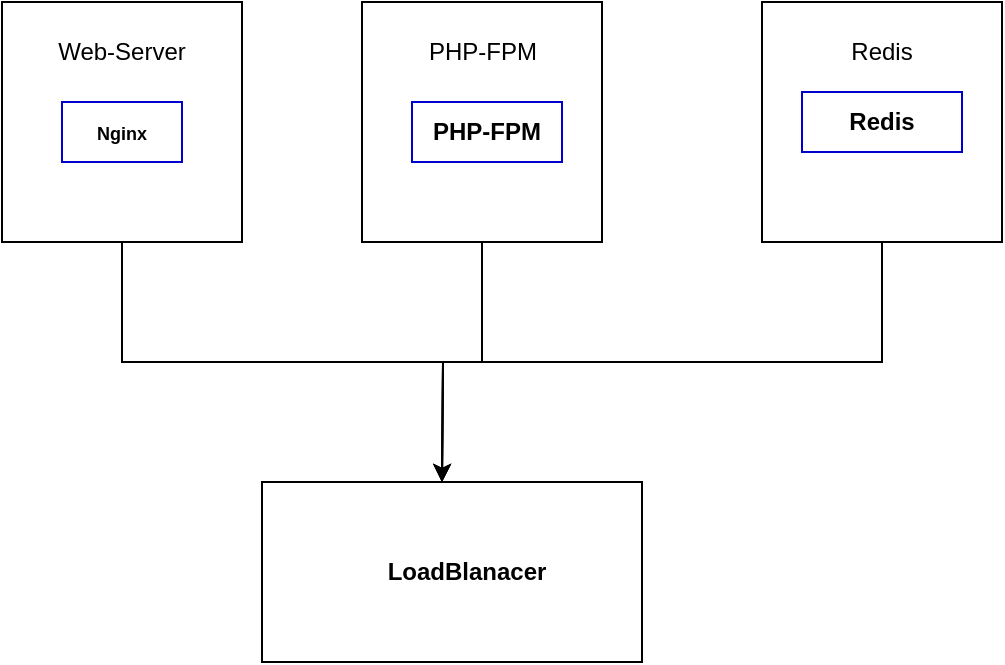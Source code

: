 <mxfile version="22.1.18" type="github">
  <diagram name="Page-1" id="DQsl0vWJsLTHif2qzQwF">
    <mxGraphModel dx="765" dy="377" grid="1" gridSize="10" guides="1" tooltips="1" connect="1" arrows="1" fold="1" page="1" pageScale="1" pageWidth="850" pageHeight="1100" math="0" shadow="0">
      <root>
        <mxCell id="0" />
        <mxCell id="1" parent="0" />
        <mxCell id="1hwnzTY7kPKber7_JiTr-14" style="edgeStyle=orthogonalEdgeStyle;rounded=0;orthogonalLoop=1;jettySize=auto;html=1;exitX=0.5;exitY=1;exitDx=0;exitDy=0;" edge="1" parent="1" source="1hwnzTY7kPKber7_JiTr-2">
          <mxGeometry relative="1" as="geometry">
            <mxPoint x="350.0" y="320" as="targetPoint" />
          </mxGeometry>
        </mxCell>
        <mxCell id="1hwnzTY7kPKber7_JiTr-2" value="" style="whiteSpace=wrap;html=1;aspect=fixed;" vertex="1" parent="1">
          <mxGeometry x="130" y="80" width="120" height="120" as="geometry" />
        </mxCell>
        <mxCell id="1hwnzTY7kPKber7_JiTr-16" style="edgeStyle=orthogonalEdgeStyle;rounded=0;orthogonalLoop=1;jettySize=auto;html=1;exitX=0.5;exitY=1;exitDx=0;exitDy=0;" edge="1" parent="1" source="1hwnzTY7kPKber7_JiTr-4">
          <mxGeometry relative="1" as="geometry">
            <mxPoint x="350" y="320" as="targetPoint" />
          </mxGeometry>
        </mxCell>
        <mxCell id="1hwnzTY7kPKber7_JiTr-4" value="" style="whiteSpace=wrap;html=1;aspect=fixed;" vertex="1" parent="1">
          <mxGeometry x="310" y="80" width="120" height="120" as="geometry" />
        </mxCell>
        <mxCell id="1hwnzTY7kPKber7_JiTr-15" style="edgeStyle=orthogonalEdgeStyle;rounded=0;orthogonalLoop=1;jettySize=auto;html=1;exitX=0.5;exitY=1;exitDx=0;exitDy=0;" edge="1" parent="1" source="1hwnzTY7kPKber7_JiTr-7">
          <mxGeometry relative="1" as="geometry">
            <mxPoint x="350" y="320" as="targetPoint" />
          </mxGeometry>
        </mxCell>
        <mxCell id="1hwnzTY7kPKber7_JiTr-7" value="" style="whiteSpace=wrap;html=1;aspect=fixed;" vertex="1" parent="1">
          <mxGeometry x="510" y="80" width="120" height="120" as="geometry" />
        </mxCell>
        <mxCell id="1hwnzTY7kPKber7_JiTr-8" value="&lt;font style=&quot;font-size: 9px;&quot;&gt;&lt;b&gt;Nginx&lt;/b&gt;&lt;/font&gt;" style="text;html=1;strokeColor=#0000CC;fillColor=none;align=center;verticalAlign=middle;whiteSpace=wrap;rounded=0;shadow=0;" vertex="1" parent="1">
          <mxGeometry x="160" y="130" width="60" height="30" as="geometry" />
        </mxCell>
        <mxCell id="1hwnzTY7kPKber7_JiTr-9" value="Web-Server" style="text;html=1;strokeColor=none;fillColor=none;align=center;verticalAlign=middle;whiteSpace=wrap;rounded=0;" vertex="1" parent="1">
          <mxGeometry x="145" y="90" width="90" height="30" as="geometry" />
        </mxCell>
        <mxCell id="1hwnzTY7kPKber7_JiTr-10" value="PHP-FPM" style="text;html=1;strokeColor=none;fillColor=none;align=center;verticalAlign=middle;whiteSpace=wrap;rounded=0;" vertex="1" parent="1">
          <mxGeometry x="332.5" y="90" width="75" height="30" as="geometry" />
        </mxCell>
        <mxCell id="1hwnzTY7kPKber7_JiTr-11" value="&lt;b&gt;PHP-FPM&lt;/b&gt;" style="text;html=1;strokeColor=#0000CC;fillColor=none;align=center;verticalAlign=middle;whiteSpace=wrap;rounded=0;" vertex="1" parent="1">
          <mxGeometry x="335" y="130" width="75" height="30" as="geometry" />
        </mxCell>
        <mxCell id="1hwnzTY7kPKber7_JiTr-12" value="Redis" style="text;html=1;strokeColor=none;fillColor=none;align=center;verticalAlign=middle;whiteSpace=wrap;rounded=0;" vertex="1" parent="1">
          <mxGeometry x="540" y="90" width="60" height="30" as="geometry" />
        </mxCell>
        <mxCell id="1hwnzTY7kPKber7_JiTr-13" value="&lt;b&gt;Redis&lt;/b&gt;" style="text;html=1;strokeColor=#0000CC;fillColor=none;align=center;verticalAlign=middle;whiteSpace=wrap;rounded=0;" vertex="1" parent="1">
          <mxGeometry x="530" y="125" width="80" height="30" as="geometry" />
        </mxCell>
        <mxCell id="1hwnzTY7kPKber7_JiTr-17" value="" style="rounded=0;whiteSpace=wrap;html=1;" vertex="1" parent="1">
          <mxGeometry x="260" y="320" width="190" height="90" as="geometry" />
        </mxCell>
        <mxCell id="1hwnzTY7kPKber7_JiTr-18" value="&lt;b&gt;LoadBlanacer&lt;/b&gt;" style="text;html=1;strokeColor=none;fillColor=none;align=center;verticalAlign=middle;whiteSpace=wrap;rounded=0;" vertex="1" parent="1">
          <mxGeometry x="310" y="350" width="105" height="30" as="geometry" />
        </mxCell>
      </root>
    </mxGraphModel>
  </diagram>
</mxfile>
